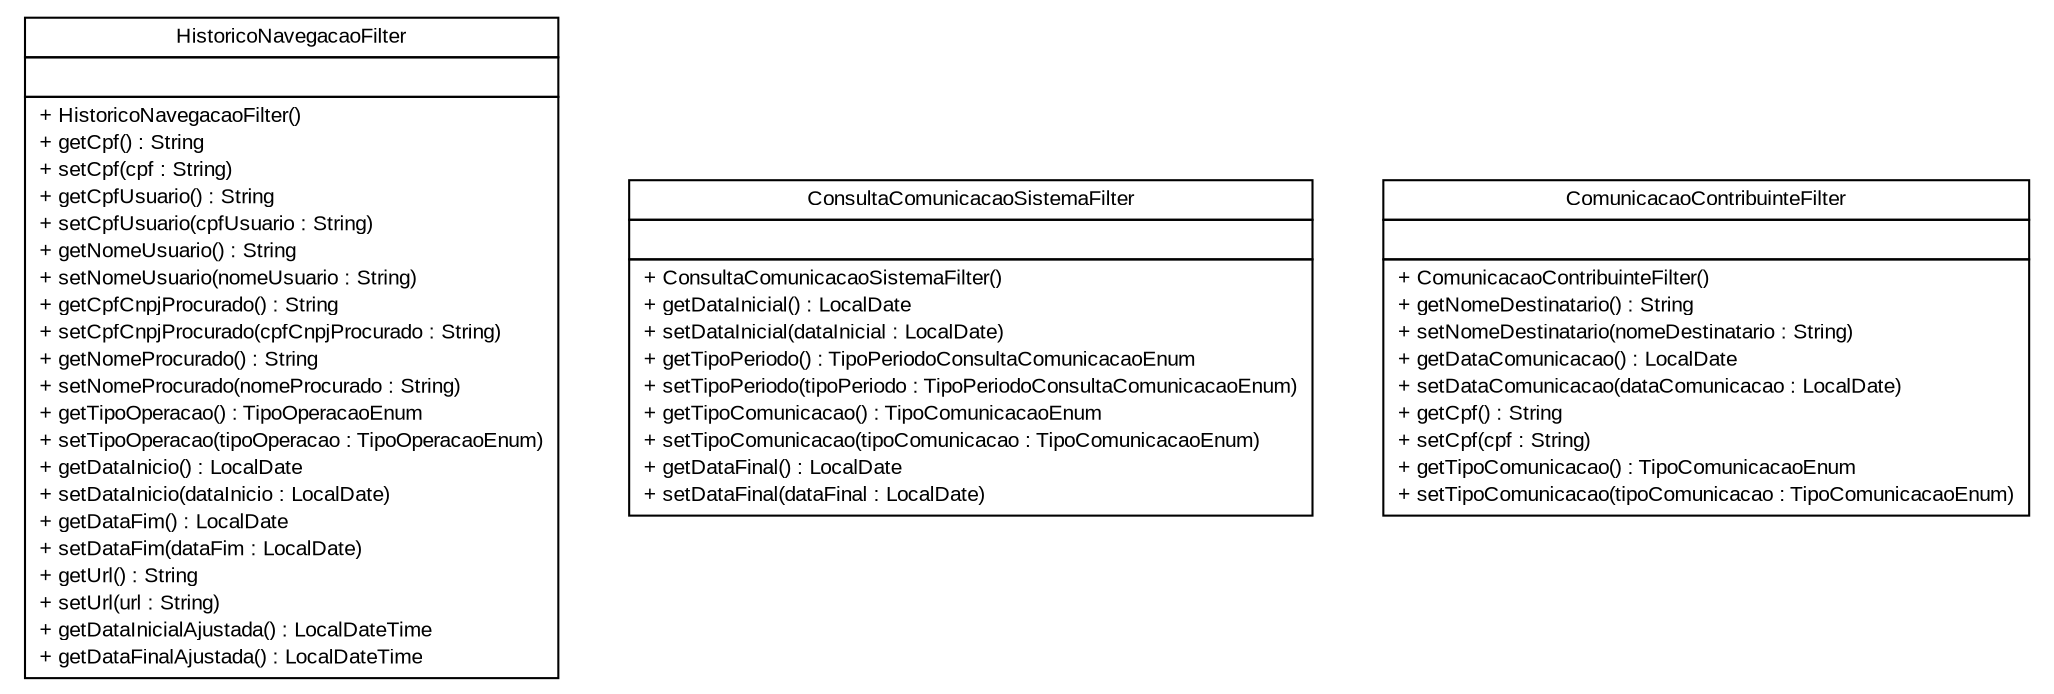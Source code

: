#!/usr/local/bin/dot
#
# Class diagram 
# Generated by UMLGraph version R5_6 (http://www.umlgraph.org/)
#

digraph G {
	edge [fontname="arial",fontsize=10,labelfontname="arial",labelfontsize=10];
	node [fontname="arial",fontsize=10,shape=plaintext];
	nodesep=0.25;
	ranksep=0.5;
	// br.gov.to.sefaz.seg.business.consulta.service.filter.HistoricoNavegacaoFilter
	c104261 [label=<<table title="br.gov.to.sefaz.seg.business.consulta.service.filter.HistoricoNavegacaoFilter" border="0" cellborder="1" cellspacing="0" cellpadding="2" port="p" href="./HistoricoNavegacaoFilter.html">
		<tr><td><table border="0" cellspacing="0" cellpadding="1">
<tr><td align="center" balign="center"> HistoricoNavegacaoFilter </td></tr>
		</table></td></tr>
		<tr><td><table border="0" cellspacing="0" cellpadding="1">
<tr><td align="left" balign="left">  </td></tr>
		</table></td></tr>
		<tr><td><table border="0" cellspacing="0" cellpadding="1">
<tr><td align="left" balign="left"> + HistoricoNavegacaoFilter() </td></tr>
<tr><td align="left" balign="left"> + getCpf() : String </td></tr>
<tr><td align="left" balign="left"> + setCpf(cpf : String) </td></tr>
<tr><td align="left" balign="left"> + getCpfUsuario() : String </td></tr>
<tr><td align="left" balign="left"> + setCpfUsuario(cpfUsuario : String) </td></tr>
<tr><td align="left" balign="left"> + getNomeUsuario() : String </td></tr>
<tr><td align="left" balign="left"> + setNomeUsuario(nomeUsuario : String) </td></tr>
<tr><td align="left" balign="left"> + getCpfCnpjProcurado() : String </td></tr>
<tr><td align="left" balign="left"> + setCpfCnpjProcurado(cpfCnpjProcurado : String) </td></tr>
<tr><td align="left" balign="left"> + getNomeProcurado() : String </td></tr>
<tr><td align="left" balign="left"> + setNomeProcurado(nomeProcurado : String) </td></tr>
<tr><td align="left" balign="left"> + getTipoOperacao() : TipoOperacaoEnum </td></tr>
<tr><td align="left" balign="left"> + setTipoOperacao(tipoOperacao : TipoOperacaoEnum) </td></tr>
<tr><td align="left" balign="left"> + getDataInicio() : LocalDate </td></tr>
<tr><td align="left" balign="left"> + setDataInicio(dataInicio : LocalDate) </td></tr>
<tr><td align="left" balign="left"> + getDataFim() : LocalDate </td></tr>
<tr><td align="left" balign="left"> + setDataFim(dataFim : LocalDate) </td></tr>
<tr><td align="left" balign="left"> + getUrl() : String </td></tr>
<tr><td align="left" balign="left"> + setUrl(url : String) </td></tr>
<tr><td align="left" balign="left"> + getDataInicialAjustada() : LocalDateTime </td></tr>
<tr><td align="left" balign="left"> + getDataFinalAjustada() : LocalDateTime </td></tr>
		</table></td></tr>
		</table>>, URL="./HistoricoNavegacaoFilter.html", fontname="arial", fontcolor="black", fontsize=10.0];
	// br.gov.to.sefaz.seg.business.consulta.service.filter.ConsultaComunicacaoSistemaFilter
	c104262 [label=<<table title="br.gov.to.sefaz.seg.business.consulta.service.filter.ConsultaComunicacaoSistemaFilter" border="0" cellborder="1" cellspacing="0" cellpadding="2" port="p" href="./ConsultaComunicacaoSistemaFilter.html">
		<tr><td><table border="0" cellspacing="0" cellpadding="1">
<tr><td align="center" balign="center"> ConsultaComunicacaoSistemaFilter </td></tr>
		</table></td></tr>
		<tr><td><table border="0" cellspacing="0" cellpadding="1">
<tr><td align="left" balign="left">  </td></tr>
		</table></td></tr>
		<tr><td><table border="0" cellspacing="0" cellpadding="1">
<tr><td align="left" balign="left"> + ConsultaComunicacaoSistemaFilter() </td></tr>
<tr><td align="left" balign="left"> + getDataInicial() : LocalDate </td></tr>
<tr><td align="left" balign="left"> + setDataInicial(dataInicial : LocalDate) </td></tr>
<tr><td align="left" balign="left"> + getTipoPeriodo() : TipoPeriodoConsultaComunicacaoEnum </td></tr>
<tr><td align="left" balign="left"> + setTipoPeriodo(tipoPeriodo : TipoPeriodoConsultaComunicacaoEnum) </td></tr>
<tr><td align="left" balign="left"> + getTipoComunicacao() : TipoComunicacaoEnum </td></tr>
<tr><td align="left" balign="left"> + setTipoComunicacao(tipoComunicacao : TipoComunicacaoEnum) </td></tr>
<tr><td align="left" balign="left"> + getDataFinal() : LocalDate </td></tr>
<tr><td align="left" balign="left"> + setDataFinal(dataFinal : LocalDate) </td></tr>
		</table></td></tr>
		</table>>, URL="./ConsultaComunicacaoSistemaFilter.html", fontname="arial", fontcolor="black", fontsize=10.0];
	// br.gov.to.sefaz.seg.business.consulta.service.filter.ComunicacaoContribuinteFilter
	c104263 [label=<<table title="br.gov.to.sefaz.seg.business.consulta.service.filter.ComunicacaoContribuinteFilter" border="0" cellborder="1" cellspacing="0" cellpadding="2" port="p" href="./ComunicacaoContribuinteFilter.html">
		<tr><td><table border="0" cellspacing="0" cellpadding="1">
<tr><td align="center" balign="center"> ComunicacaoContribuinteFilter </td></tr>
		</table></td></tr>
		<tr><td><table border="0" cellspacing="0" cellpadding="1">
<tr><td align="left" balign="left">  </td></tr>
		</table></td></tr>
		<tr><td><table border="0" cellspacing="0" cellpadding="1">
<tr><td align="left" balign="left"> + ComunicacaoContribuinteFilter() </td></tr>
<tr><td align="left" balign="left"> + getNomeDestinatario() : String </td></tr>
<tr><td align="left" balign="left"> + setNomeDestinatario(nomeDestinatario : String) </td></tr>
<tr><td align="left" balign="left"> + getDataComunicacao() : LocalDate </td></tr>
<tr><td align="left" balign="left"> + setDataComunicacao(dataComunicacao : LocalDate) </td></tr>
<tr><td align="left" balign="left"> + getCpf() : String </td></tr>
<tr><td align="left" balign="left"> + setCpf(cpf : String) </td></tr>
<tr><td align="left" balign="left"> + getTipoComunicacao() : TipoComunicacaoEnum </td></tr>
<tr><td align="left" balign="left"> + setTipoComunicacao(tipoComunicacao : TipoComunicacaoEnum) </td></tr>
		</table></td></tr>
		</table>>, URL="./ComunicacaoContribuinteFilter.html", fontname="arial", fontcolor="black", fontsize=10.0];
}

